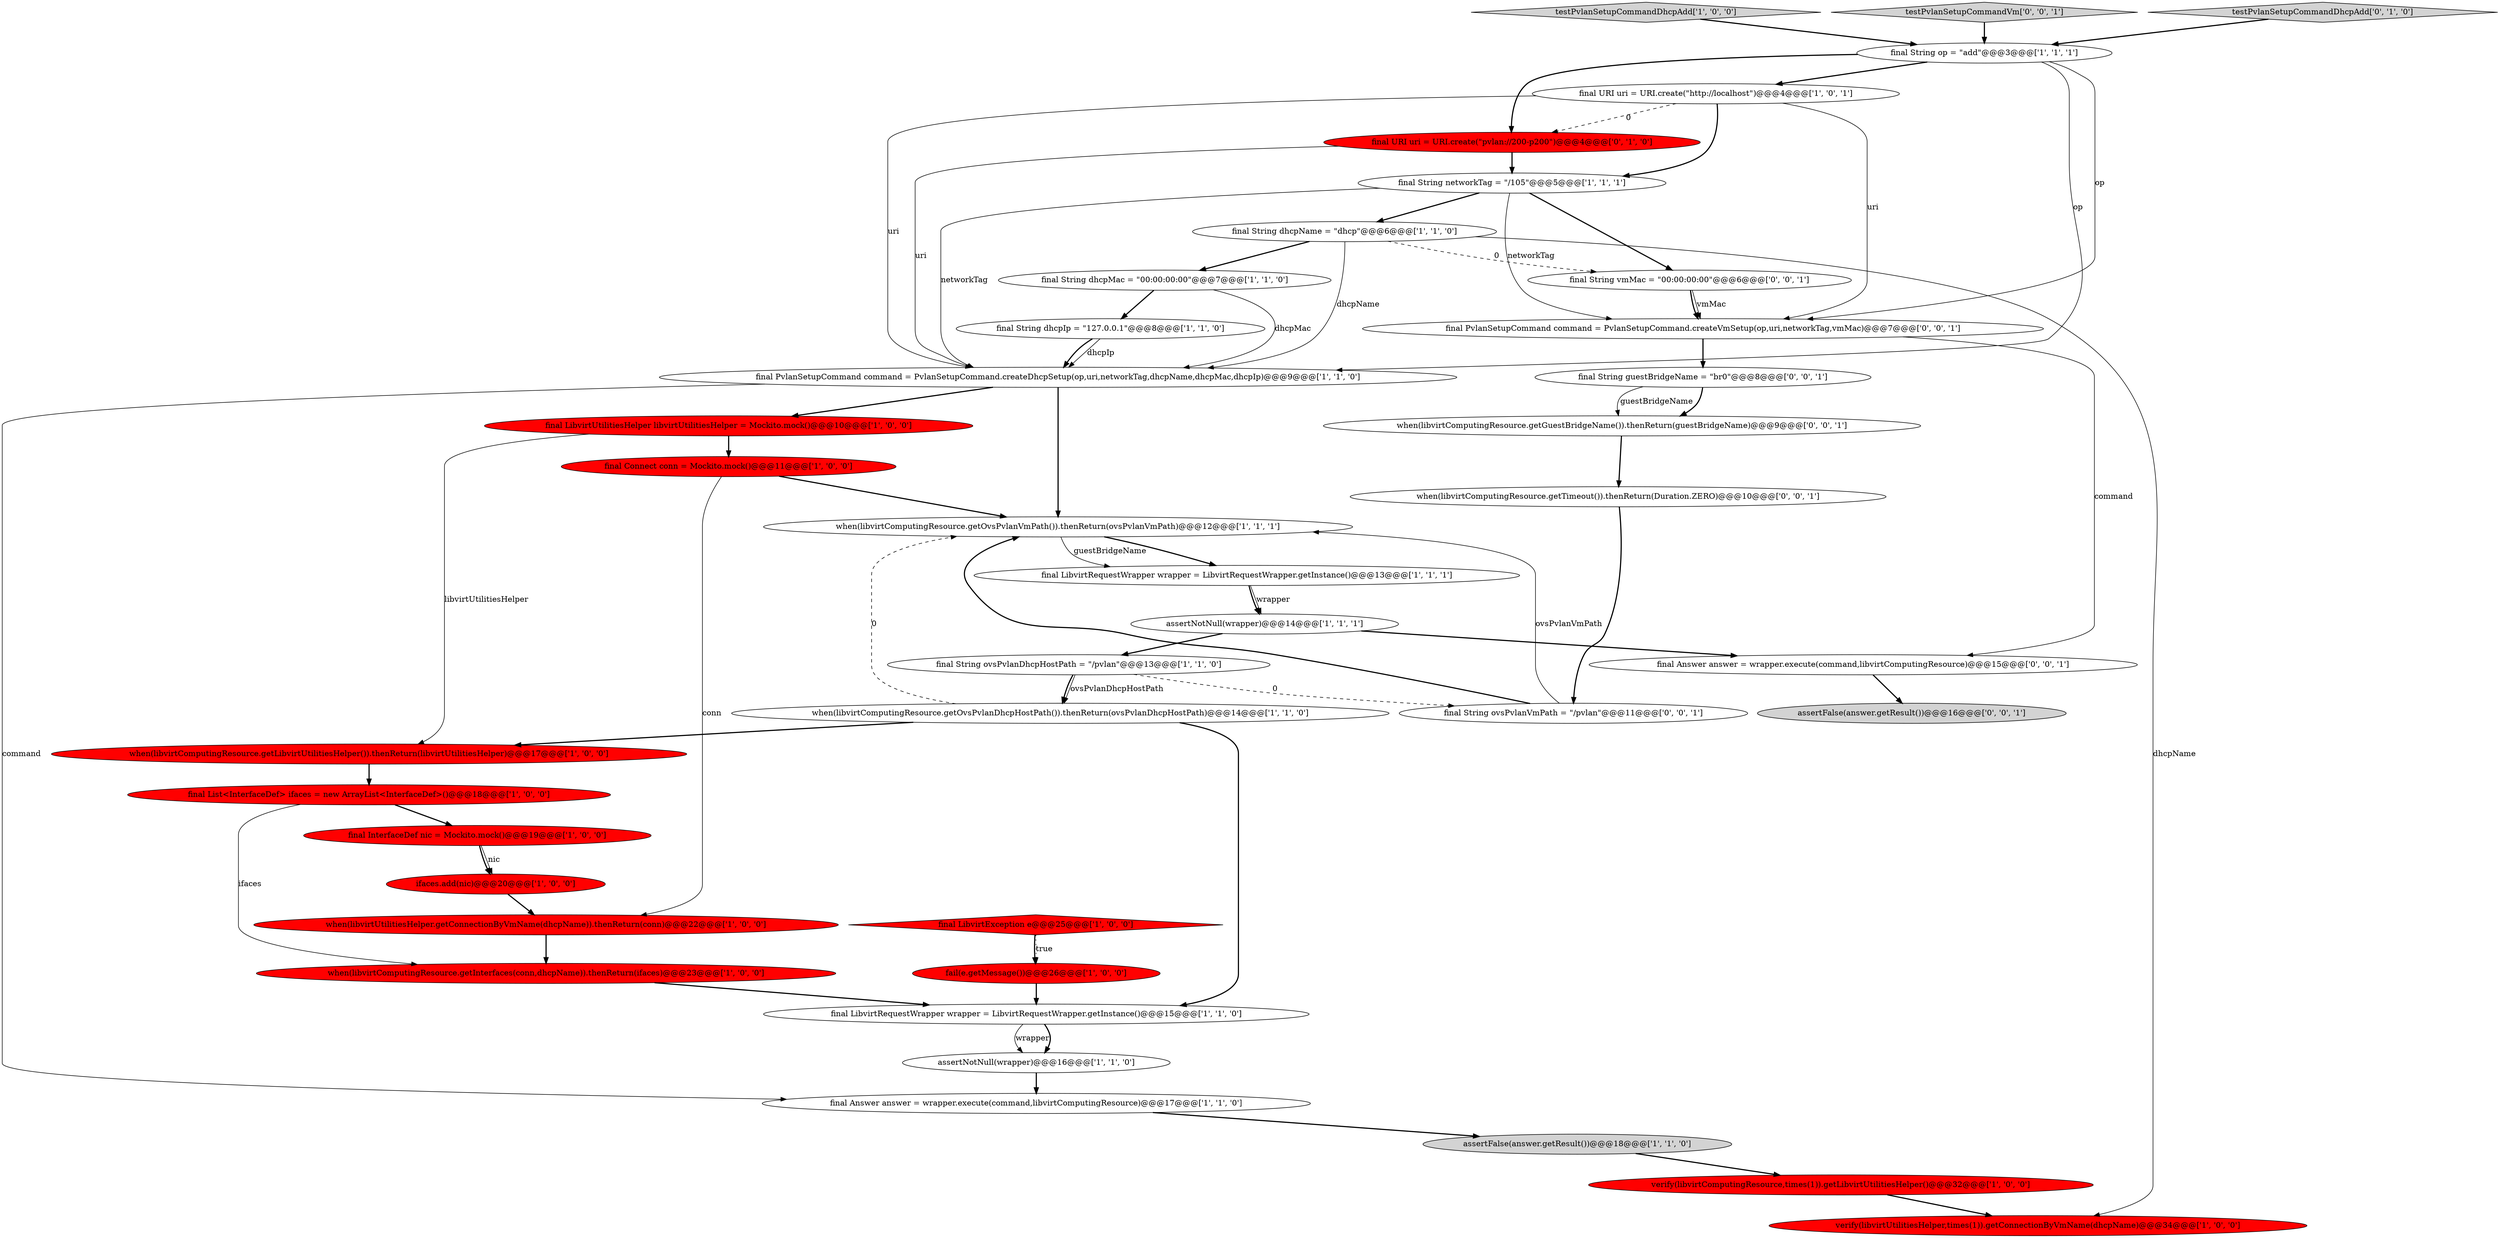 digraph {
23 [style = filled, label = "when(libvirtUtilitiesHelper.getConnectionByVmName(dhcpName)).thenReturn(conn)@@@22@@@['1', '0', '0']", fillcolor = red, shape = ellipse image = "AAA1AAABBB1BBB"];
4 [style = filled, label = "testPvlanSetupCommandDhcpAdd['1', '0', '0']", fillcolor = lightgray, shape = diamond image = "AAA0AAABBB1BBB"];
16 [style = filled, label = "final String op = \"add\"@@@3@@@['1', '1', '1']", fillcolor = white, shape = ellipse image = "AAA0AAABBB1BBB"];
34 [style = filled, label = "when(libvirtComputingResource.getTimeout()).thenReturn(Duration.ZERO)@@@10@@@['0', '0', '1']", fillcolor = white, shape = ellipse image = "AAA0AAABBB3BBB"];
6 [style = filled, label = "final URI uri = URI.create(\"http://localhost\")@@@4@@@['1', '0', '1']", fillcolor = white, shape = ellipse image = "AAA0AAABBB1BBB"];
27 [style = filled, label = "final InterfaceDef nic = Mockito.mock()@@@19@@@['1', '0', '0']", fillcolor = red, shape = ellipse image = "AAA1AAABBB1BBB"];
8 [style = filled, label = "final LibvirtRequestWrapper wrapper = LibvirtRequestWrapper.getInstance()@@@15@@@['1', '1', '0']", fillcolor = white, shape = ellipse image = "AAA0AAABBB1BBB"];
5 [style = filled, label = "final String dhcpName = \"dhcp\"@@@6@@@['1', '1', '0']", fillcolor = white, shape = ellipse image = "AAA0AAABBB1BBB"];
25 [style = filled, label = "final String ovsPvlanDhcpHostPath = \"/pvlan\"@@@13@@@['1', '1', '0']", fillcolor = white, shape = ellipse image = "AAA0AAABBB1BBB"];
12 [style = filled, label = "when(libvirtComputingResource.getLibvirtUtilitiesHelper()).thenReturn(libvirtUtilitiesHelper)@@@17@@@['1', '0', '0']", fillcolor = red, shape = ellipse image = "AAA1AAABBB1BBB"];
3 [style = filled, label = "assertFalse(answer.getResult())@@@18@@@['1', '1', '0']", fillcolor = lightgray, shape = ellipse image = "AAA0AAABBB1BBB"];
38 [style = filled, label = "final String guestBridgeName = \"br0\"@@@8@@@['0', '0', '1']", fillcolor = white, shape = ellipse image = "AAA0AAABBB3BBB"];
39 [style = filled, label = "when(libvirtComputingResource.getGuestBridgeName()).thenReturn(guestBridgeName)@@@9@@@['0', '0', '1']", fillcolor = white, shape = ellipse image = "AAA0AAABBB3BBB"];
24 [style = filled, label = "final PvlanSetupCommand command = PvlanSetupCommand.createDhcpSetup(op,uri,networkTag,dhcpName,dhcpMac,dhcpIp)@@@9@@@['1', '1', '0']", fillcolor = white, shape = ellipse image = "AAA0AAABBB1BBB"];
10 [style = filled, label = "final LibvirtUtilitiesHelper libvirtUtilitiesHelper = Mockito.mock()@@@10@@@['1', '0', '0']", fillcolor = red, shape = ellipse image = "AAA1AAABBB1BBB"];
13 [style = filled, label = "fail(e.getMessage())@@@26@@@['1', '0', '0']", fillcolor = red, shape = ellipse image = "AAA1AAABBB1BBB"];
29 [style = filled, label = "final URI uri = URI.create(\"pvlan://200-p200\")@@@4@@@['0', '1', '0']", fillcolor = red, shape = ellipse image = "AAA1AAABBB2BBB"];
21 [style = filled, label = "verify(libvirtComputingResource,times(1)).getLibvirtUtilitiesHelper()@@@32@@@['1', '0', '0']", fillcolor = red, shape = ellipse image = "AAA1AAABBB1BBB"];
0 [style = filled, label = "final LibvirtRequestWrapper wrapper = LibvirtRequestWrapper.getInstance()@@@13@@@['1', '1', '1']", fillcolor = white, shape = ellipse image = "AAA0AAABBB1BBB"];
33 [style = filled, label = "final String vmMac = \"00:00:00:00\"@@@6@@@['0', '0', '1']", fillcolor = white, shape = ellipse image = "AAA0AAABBB3BBB"];
14 [style = filled, label = "final Connect conn = Mockito.mock()@@@11@@@['1', '0', '0']", fillcolor = red, shape = ellipse image = "AAA1AAABBB1BBB"];
7 [style = filled, label = "final String networkTag = \"/105\"@@@5@@@['1', '1', '1']", fillcolor = white, shape = ellipse image = "AAA0AAABBB1BBB"];
20 [style = filled, label = "assertNotNull(wrapper)@@@16@@@['1', '1', '0']", fillcolor = white, shape = ellipse image = "AAA0AAABBB1BBB"];
36 [style = filled, label = "assertFalse(answer.getResult())@@@16@@@['0', '0', '1']", fillcolor = lightgray, shape = ellipse image = "AAA0AAABBB3BBB"];
9 [style = filled, label = "verify(libvirtUtilitiesHelper,times(1)).getConnectionByVmName(dhcpName)@@@34@@@['1', '0', '0']", fillcolor = red, shape = ellipse image = "AAA1AAABBB1BBB"];
18 [style = filled, label = "final List<InterfaceDef> ifaces = new ArrayList<InterfaceDef>()@@@18@@@['1', '0', '0']", fillcolor = red, shape = ellipse image = "AAA1AAABBB1BBB"];
15 [style = filled, label = "final Answer answer = wrapper.execute(command,libvirtComputingResource)@@@17@@@['1', '1', '0']", fillcolor = white, shape = ellipse image = "AAA0AAABBB1BBB"];
11 [style = filled, label = "ifaces.add(nic)@@@20@@@['1', '0', '0']", fillcolor = red, shape = ellipse image = "AAA1AAABBB1BBB"];
19 [style = filled, label = "final String dhcpIp = \"127.0.0.1\"@@@8@@@['1', '1', '0']", fillcolor = white, shape = ellipse image = "AAA0AAABBB1BBB"];
32 [style = filled, label = "final Answer answer = wrapper.execute(command,libvirtComputingResource)@@@15@@@['0', '0', '1']", fillcolor = white, shape = ellipse image = "AAA0AAABBB3BBB"];
31 [style = filled, label = "final PvlanSetupCommand command = PvlanSetupCommand.createVmSetup(op,uri,networkTag,vmMac)@@@7@@@['0', '0', '1']", fillcolor = white, shape = ellipse image = "AAA0AAABBB3BBB"];
28 [style = filled, label = "when(libvirtComputingResource.getInterfaces(conn,dhcpName)).thenReturn(ifaces)@@@23@@@['1', '0', '0']", fillcolor = red, shape = ellipse image = "AAA1AAABBB1BBB"];
22 [style = filled, label = "when(libvirtComputingResource.getOvsPvlanDhcpHostPath()).thenReturn(ovsPvlanDhcpHostPath)@@@14@@@['1', '1', '0']", fillcolor = white, shape = ellipse image = "AAA0AAABBB1BBB"];
2 [style = filled, label = "final LibvirtException e@@@25@@@['1', '0', '0']", fillcolor = red, shape = diamond image = "AAA1AAABBB1BBB"];
26 [style = filled, label = "when(libvirtComputingResource.getOvsPvlanVmPath()).thenReturn(ovsPvlanVmPath)@@@12@@@['1', '1', '1']", fillcolor = white, shape = ellipse image = "AAA0AAABBB1BBB"];
37 [style = filled, label = "final String ovsPvlanVmPath = \"/pvlan\"@@@11@@@['0', '0', '1']", fillcolor = white, shape = ellipse image = "AAA0AAABBB3BBB"];
17 [style = filled, label = "assertNotNull(wrapper)@@@14@@@['1', '1', '1']", fillcolor = white, shape = ellipse image = "AAA0AAABBB1BBB"];
35 [style = filled, label = "testPvlanSetupCommandVm['0', '0', '1']", fillcolor = lightgray, shape = diamond image = "AAA0AAABBB3BBB"];
1 [style = filled, label = "final String dhcpMac = \"00:00:00:00\"@@@7@@@['1', '1', '0']", fillcolor = white, shape = ellipse image = "AAA0AAABBB1BBB"];
30 [style = filled, label = "testPvlanSetupCommandDhcpAdd['0', '1', '0']", fillcolor = lightgray, shape = diamond image = "AAA0AAABBB2BBB"];
24->10 [style = bold, label=""];
17->25 [style = bold, label=""];
35->16 [style = bold, label=""];
25->22 [style = bold, label=""];
37->26 [style = bold, label=""];
10->14 [style = bold, label=""];
0->17 [style = bold, label=""];
25->22 [style = solid, label="ovsPvlanDhcpHostPath"];
39->34 [style = bold, label=""];
16->6 [style = bold, label=""];
7->24 [style = solid, label="networkTag"];
16->29 [style = bold, label=""];
5->24 [style = solid, label="dhcpName"];
27->11 [style = solid, label="nic"];
33->31 [style = solid, label="vmMac"];
6->31 [style = solid, label="uri"];
19->24 [style = solid, label="dhcpIp"];
1->24 [style = solid, label="dhcpMac"];
6->24 [style = solid, label="uri"];
7->31 [style = solid, label="networkTag"];
29->24 [style = solid, label="uri"];
31->38 [style = bold, label=""];
17->32 [style = bold, label=""];
15->3 [style = bold, label=""];
38->39 [style = bold, label=""];
8->20 [style = solid, label="wrapper"];
2->13 [style = bold, label=""];
19->24 [style = bold, label=""];
18->28 [style = solid, label="ifaces"];
23->28 [style = bold, label=""];
14->26 [style = bold, label=""];
22->8 [style = bold, label=""];
7->33 [style = bold, label=""];
5->1 [style = bold, label=""];
24->26 [style = bold, label=""];
26->0 [style = bold, label=""];
7->5 [style = bold, label=""];
21->9 [style = bold, label=""];
5->9 [style = solid, label="dhcpName"];
16->31 [style = solid, label="op"];
8->20 [style = bold, label=""];
31->32 [style = solid, label="command"];
6->29 [style = dashed, label="0"];
27->11 [style = bold, label=""];
34->37 [style = bold, label=""];
18->27 [style = bold, label=""];
24->15 [style = solid, label="command"];
10->12 [style = solid, label="libvirtUtilitiesHelper"];
14->23 [style = solid, label="conn"];
22->12 [style = bold, label=""];
28->8 [style = bold, label=""];
16->24 [style = solid, label="op"];
12->18 [style = bold, label=""];
37->26 [style = solid, label="ovsPvlanVmPath"];
5->33 [style = dashed, label="0"];
33->31 [style = bold, label=""];
29->7 [style = bold, label=""];
32->36 [style = bold, label=""];
3->21 [style = bold, label=""];
38->39 [style = solid, label="guestBridgeName"];
25->37 [style = dashed, label="0"];
13->8 [style = bold, label=""];
1->19 [style = bold, label=""];
6->7 [style = bold, label=""];
30->16 [style = bold, label=""];
20->15 [style = bold, label=""];
11->23 [style = bold, label=""];
0->17 [style = solid, label="wrapper"];
2->13 [style = dotted, label="true"];
4->16 [style = bold, label=""];
26->0 [style = solid, label="guestBridgeName"];
22->26 [style = dashed, label="0"];
}
